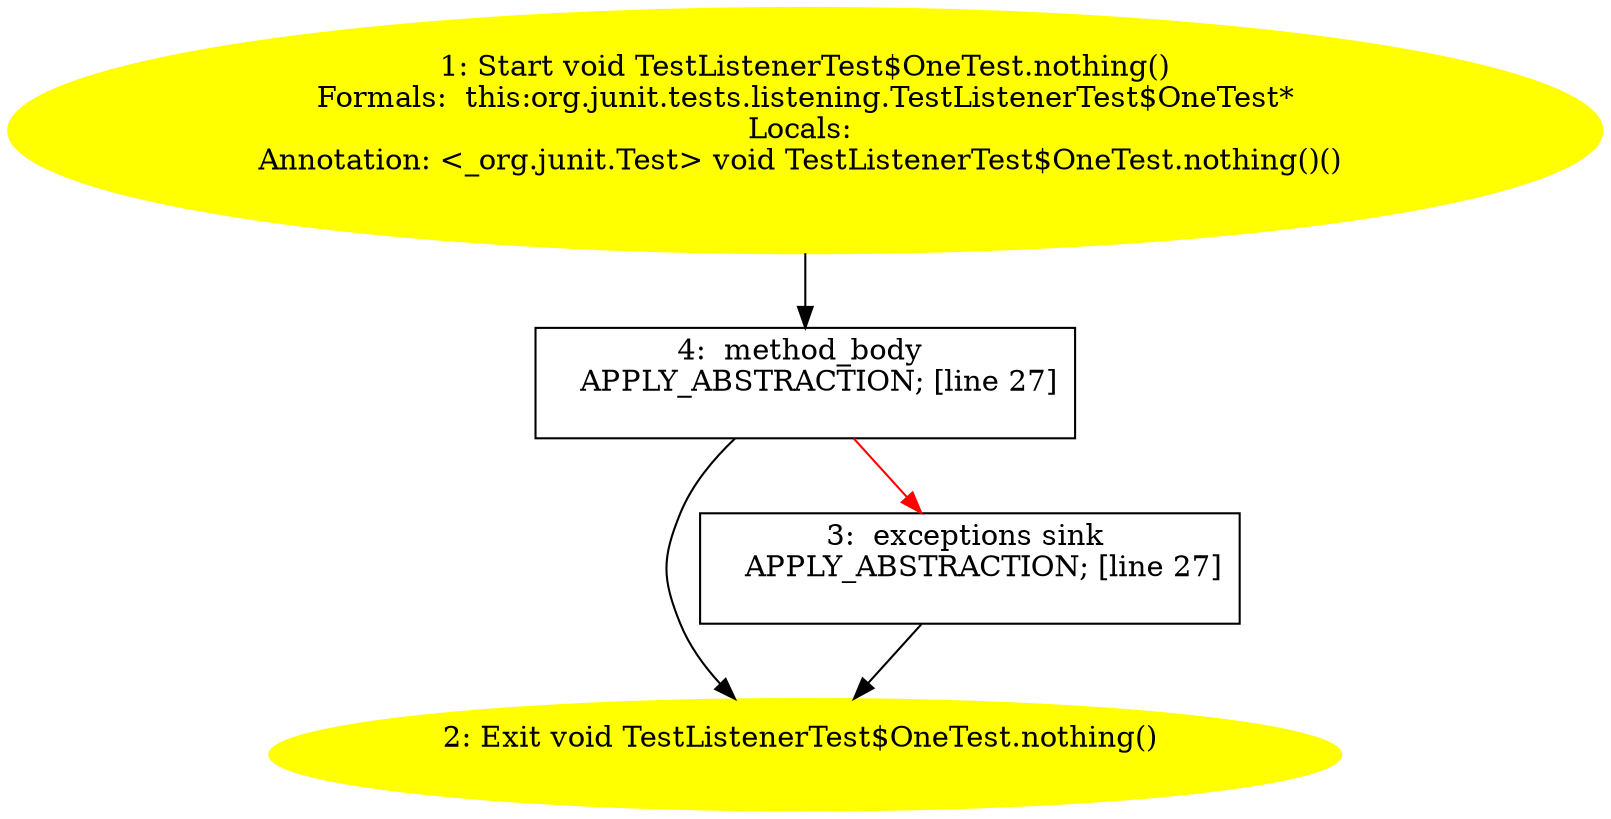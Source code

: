 /* @generated */
digraph cfg {
"org.junit.tests.listening.TestListenerTest$OneTest.nothing():void.f98d0e1b3f6836914150e580288a23f4_1" [label="1: Start void TestListenerTest$OneTest.nothing()\nFormals:  this:org.junit.tests.listening.TestListenerTest$OneTest*\nLocals: \nAnnotation: <_org.junit.Test> void TestListenerTest$OneTest.nothing()() \n  " color=yellow style=filled]
	

	 "org.junit.tests.listening.TestListenerTest$OneTest.nothing():void.f98d0e1b3f6836914150e580288a23f4_1" -> "org.junit.tests.listening.TestListenerTest$OneTest.nothing():void.f98d0e1b3f6836914150e580288a23f4_4" ;
"org.junit.tests.listening.TestListenerTest$OneTest.nothing():void.f98d0e1b3f6836914150e580288a23f4_2" [label="2: Exit void TestListenerTest$OneTest.nothing() \n  " color=yellow style=filled]
	

"org.junit.tests.listening.TestListenerTest$OneTest.nothing():void.f98d0e1b3f6836914150e580288a23f4_3" [label="3:  exceptions sink \n   APPLY_ABSTRACTION; [line 27]\n " shape="box"]
	

	 "org.junit.tests.listening.TestListenerTest$OneTest.nothing():void.f98d0e1b3f6836914150e580288a23f4_3" -> "org.junit.tests.listening.TestListenerTest$OneTest.nothing():void.f98d0e1b3f6836914150e580288a23f4_2" ;
"org.junit.tests.listening.TestListenerTest$OneTest.nothing():void.f98d0e1b3f6836914150e580288a23f4_4" [label="4:  method_body \n   APPLY_ABSTRACTION; [line 27]\n " shape="box"]
	

	 "org.junit.tests.listening.TestListenerTest$OneTest.nothing():void.f98d0e1b3f6836914150e580288a23f4_4" -> "org.junit.tests.listening.TestListenerTest$OneTest.nothing():void.f98d0e1b3f6836914150e580288a23f4_2" ;
	 "org.junit.tests.listening.TestListenerTest$OneTest.nothing():void.f98d0e1b3f6836914150e580288a23f4_4" -> "org.junit.tests.listening.TestListenerTest$OneTest.nothing():void.f98d0e1b3f6836914150e580288a23f4_3" [color="red" ];
}

